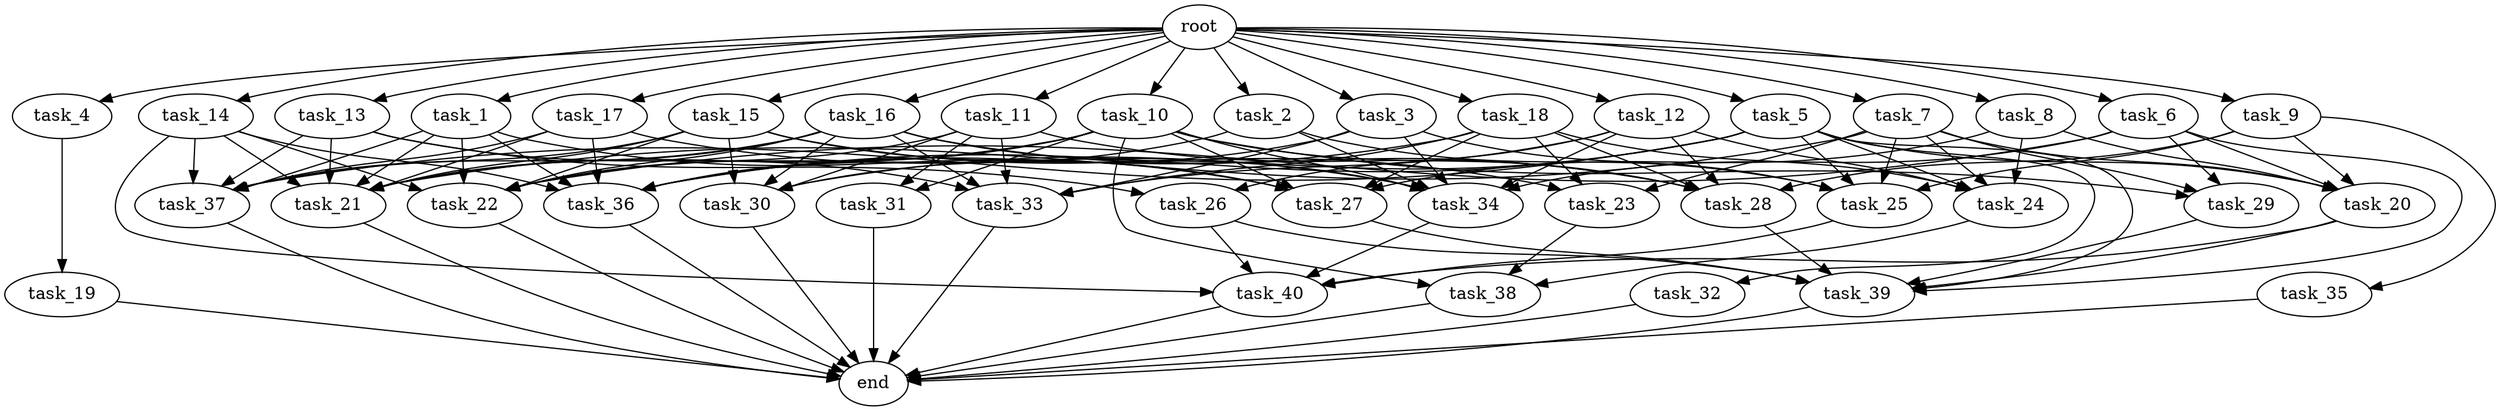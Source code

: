 digraph G {
  root [size="0.000000e+00"];
  task_1 [size="4.871075e+09"];
  task_2 [size="7.407496e+09"];
  task_3 [size="9.233563e+09"];
  task_4 [size="6.097984e+09"];
  task_5 [size="4.247523e+09"];
  task_6 [size="4.420093e+09"];
  task_7 [size="3.367364e+09"];
  task_8 [size="9.483098e+09"];
  task_9 [size="8.975701e+09"];
  task_10 [size="7.701488e+08"];
  task_11 [size="6.644379e+09"];
  task_12 [size="4.045490e+09"];
  task_13 [size="5.518562e+09"];
  task_14 [size="6.455659e+09"];
  task_15 [size="9.427976e+09"];
  task_16 [size="8.912512e+09"];
  task_17 [size="9.897198e+08"];
  task_18 [size="7.877569e+09"];
  task_19 [size="2.999219e+09"];
  task_20 [size="2.735301e+09"];
  task_21 [size="4.795648e+09"];
  task_22 [size="6.990806e+09"];
  task_23 [size="5.866777e+08"];
  task_24 [size="5.908396e+09"];
  task_25 [size="8.173167e+09"];
  task_26 [size="2.034753e+09"];
  task_27 [size="4.869047e+09"];
  task_28 [size="4.498035e+09"];
  task_29 [size="2.592787e+08"];
  task_30 [size="9.962242e+09"];
  task_31 [size="5.915322e+09"];
  task_32 [size="7.189937e+09"];
  task_33 [size="1.254624e+09"];
  task_34 [size="4.051276e+09"];
  task_35 [size="6.644715e+09"];
  task_36 [size="9.969210e+09"];
  task_37 [size="9.710963e+09"];
  task_38 [size="7.706735e+09"];
  task_39 [size="2.876893e+08"];
  task_40 [size="1.516475e+09"];
  end [size="0.000000e+00"];

  root -> task_1 [size="1.000000e-12"];
  root -> task_2 [size="1.000000e-12"];
  root -> task_3 [size="1.000000e-12"];
  root -> task_4 [size="1.000000e-12"];
  root -> task_5 [size="1.000000e-12"];
  root -> task_6 [size="1.000000e-12"];
  root -> task_7 [size="1.000000e-12"];
  root -> task_8 [size="1.000000e-12"];
  root -> task_9 [size="1.000000e-12"];
  root -> task_10 [size="1.000000e-12"];
  root -> task_11 [size="1.000000e-12"];
  root -> task_12 [size="1.000000e-12"];
  root -> task_13 [size="1.000000e-12"];
  root -> task_14 [size="1.000000e-12"];
  root -> task_15 [size="1.000000e-12"];
  root -> task_16 [size="1.000000e-12"];
  root -> task_17 [size="1.000000e-12"];
  root -> task_18 [size="1.000000e-12"];
  task_1 -> task_21 [size="5.994560e+07"];
  task_1 -> task_22 [size="9.986865e+07"];
  task_1 -> task_27 [size="9.738094e+07"];
  task_1 -> task_36 [size="1.424173e+08"];
  task_1 -> task_37 [size="1.387280e+08"];
  task_2 -> task_25 [size="1.634633e+08"];
  task_2 -> task_34 [size="5.787537e+07"];
  task_2 -> task_36 [size="1.424173e+08"];
  task_3 -> task_25 [size="1.634633e+08"];
  task_3 -> task_30 [size="1.992448e+08"];
  task_3 -> task_33 [size="2.091040e+07"];
  task_3 -> task_34 [size="5.787537e+07"];
  task_4 -> task_19 [size="2.999219e+08"];
  task_5 -> task_20 [size="5.470601e+07"];
  task_5 -> task_24 [size="1.181679e+08"];
  task_5 -> task_25 [size="1.634633e+08"];
  task_5 -> task_30 [size="1.992448e+08"];
  task_5 -> task_32 [size="7.189937e+08"];
  task_5 -> task_36 [size="1.424173e+08"];
  task_5 -> task_37 [size="1.387280e+08"];
  task_5 -> task_39 [size="4.109848e+06"];
  task_6 -> task_20 [size="5.470601e+07"];
  task_6 -> task_22 [size="9.986865e+07"];
  task_6 -> task_29 [size="8.642623e+06"];
  task_6 -> task_34 [size="5.787537e+07"];
  task_6 -> task_39 [size="4.109848e+06"];
  task_7 -> task_20 [size="5.470601e+07"];
  task_7 -> task_21 [size="5.994560e+07"];
  task_7 -> task_23 [size="1.955592e+07"];
  task_7 -> task_24 [size="1.181679e+08"];
  task_7 -> task_25 [size="1.634633e+08"];
  task_7 -> task_29 [size="8.642623e+06"];
  task_8 -> task_20 [size="5.470601e+07"];
  task_8 -> task_24 [size="1.181679e+08"];
  task_8 -> task_27 [size="9.738094e+07"];
  task_9 -> task_20 [size="5.470601e+07"];
  task_9 -> task_25 [size="1.634633e+08"];
  task_9 -> task_28 [size="7.496725e+07"];
  task_9 -> task_35 [size="6.644715e+08"];
  task_10 -> task_21 [size="5.994560e+07"];
  task_10 -> task_22 [size="9.986865e+07"];
  task_10 -> task_27 [size="9.738094e+07"];
  task_10 -> task_28 [size="7.496725e+07"];
  task_10 -> task_29 [size="8.642623e+06"];
  task_10 -> task_31 [size="2.957661e+08"];
  task_10 -> task_34 [size="5.787537e+07"];
  task_10 -> task_36 [size="1.424173e+08"];
  task_10 -> task_38 [size="2.568912e+08"];
  task_11 -> task_22 [size="9.986865e+07"];
  task_11 -> task_28 [size="7.496725e+07"];
  task_11 -> task_30 [size="1.992448e+08"];
  task_11 -> task_31 [size="2.957661e+08"];
  task_11 -> task_33 [size="2.091040e+07"];
  task_12 -> task_24 [size="1.181679e+08"];
  task_12 -> task_26 [size="1.017377e+08"];
  task_12 -> task_28 [size="7.496725e+07"];
  task_12 -> task_33 [size="2.091040e+07"];
  task_12 -> task_34 [size="5.787537e+07"];
  task_13 -> task_21 [size="5.994560e+07"];
  task_13 -> task_26 [size="1.017377e+08"];
  task_13 -> task_33 [size="2.091040e+07"];
  task_13 -> task_37 [size="1.387280e+08"];
  task_14 -> task_21 [size="5.994560e+07"];
  task_14 -> task_22 [size="9.986865e+07"];
  task_14 -> task_36 [size="1.424173e+08"];
  task_14 -> task_37 [size="1.387280e+08"];
  task_14 -> task_40 [size="3.032950e+07"];
  task_15 -> task_21 [size="5.994560e+07"];
  task_15 -> task_22 [size="9.986865e+07"];
  task_15 -> task_23 [size="1.955592e+07"];
  task_15 -> task_27 [size="9.738094e+07"];
  task_15 -> task_30 [size="1.992448e+08"];
  task_15 -> task_37 [size="1.387280e+08"];
  task_16 -> task_21 [size="5.994560e+07"];
  task_16 -> task_22 [size="9.986865e+07"];
  task_16 -> task_28 [size="7.496725e+07"];
  task_16 -> task_30 [size="1.992448e+08"];
  task_16 -> task_33 [size="2.091040e+07"];
  task_16 -> task_34 [size="5.787537e+07"];
  task_16 -> task_37 [size="1.387280e+08"];
  task_17 -> task_21 [size="5.994560e+07"];
  task_17 -> task_34 [size="5.787537e+07"];
  task_17 -> task_36 [size="1.424173e+08"];
  task_17 -> task_37 [size="1.387280e+08"];
  task_18 -> task_23 [size="1.955592e+07"];
  task_18 -> task_24 [size="1.181679e+08"];
  task_18 -> task_27 [size="9.738094e+07"];
  task_18 -> task_28 [size="7.496725e+07"];
  task_18 -> task_33 [size="2.091040e+07"];
  task_18 -> task_36 [size="1.424173e+08"];
  task_19 -> end [size="1.000000e-12"];
  task_20 -> task_39 [size="4.109848e+06"];
  task_20 -> task_40 [size="3.032950e+07"];
  task_21 -> end [size="1.000000e-12"];
  task_22 -> end [size="1.000000e-12"];
  task_23 -> task_38 [size="2.568912e+08"];
  task_24 -> task_38 [size="2.568912e+08"];
  task_25 -> task_40 [size="3.032950e+07"];
  task_26 -> task_39 [size="4.109848e+06"];
  task_26 -> task_40 [size="3.032950e+07"];
  task_27 -> task_39 [size="4.109848e+06"];
  task_28 -> task_39 [size="4.109848e+06"];
  task_29 -> task_39 [size="4.109848e+06"];
  task_30 -> end [size="1.000000e-12"];
  task_31 -> end [size="1.000000e-12"];
  task_32 -> end [size="1.000000e-12"];
  task_33 -> end [size="1.000000e-12"];
  task_34 -> task_40 [size="3.032950e+07"];
  task_35 -> end [size="1.000000e-12"];
  task_36 -> end [size="1.000000e-12"];
  task_37 -> end [size="1.000000e-12"];
  task_38 -> end [size="1.000000e-12"];
  task_39 -> end [size="1.000000e-12"];
  task_40 -> end [size="1.000000e-12"];
}
